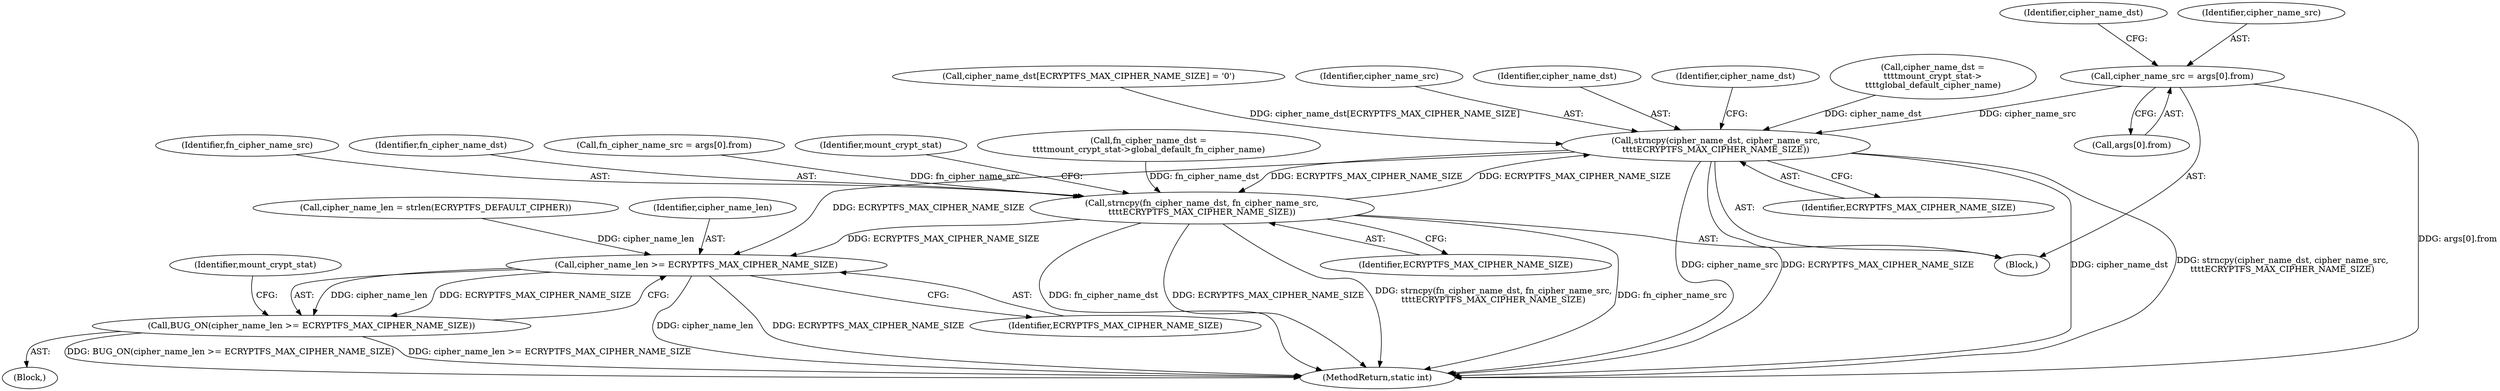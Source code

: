 digraph "0_linux_764355487ea220fdc2faf128d577d7f679b91f97_0@array" {
"1000214" [label="(Call,cipher_name_src = args[0].from)"];
"1000226" [label="(Call,strncpy(cipher_name_dst, cipher_name_src,\n\t\t\t\tECRYPTFS_MAX_CIPHER_NAME_SIZE))"];
"1000348" [label="(Call,strncpy(fn_cipher_name_dst, fn_cipher_name_src,\n\t\t\t\tECRYPTFS_MAX_CIPHER_NAME_SIZE))"];
"1000433" [label="(Call,cipher_name_len >= ECRYPTFS_MAX_CIPHER_NAME_SIZE)"];
"1000432" [label="(Call,BUG_ON(cipher_name_len >= ECRYPTFS_MAX_CIPHER_NAME_SIZE))"];
"1000434" [label="(Identifier,cipher_name_len)"];
"1000336" [label="(Call,fn_cipher_name_src = args[0].from)"];
"1000228" [label="(Identifier,cipher_name_src)"];
"1000227" [label="(Identifier,cipher_name_dst)"];
"1000438" [label="(Identifier,mount_crypt_stat)"];
"1000351" [label="(Identifier,ECRYPTFS_MAX_CIPHER_NAME_SIZE)"];
"1000229" [label="(Identifier,ECRYPTFS_MAX_CIPHER_NAME_SIZE)"];
"1000426" [label="(Block,)"];
"1000216" [label="(Call,args[0].from)"];
"1000226" [label="(Call,strncpy(cipher_name_dst, cipher_name_src,\n\t\t\t\tECRYPTFS_MAX_CIPHER_NAME_SIZE))"];
"1000432" [label="(Call,BUG_ON(cipher_name_len >= ECRYPTFS_MAX_CIPHER_NAME_SIZE))"];
"1000433" [label="(Call,cipher_name_len >= ECRYPTFS_MAX_CIPHER_NAME_SIZE)"];
"1000355" [label="(Identifier,mount_crypt_stat)"];
"1000560" [label="(MethodReturn,static int)"];
"1000348" [label="(Call,strncpy(fn_cipher_name_dst, fn_cipher_name_src,\n\t\t\t\tECRYPTFS_MAX_CIPHER_NAME_SIZE))"];
"1000435" [label="(Identifier,ECRYPTFS_MAX_CIPHER_NAME_SIZE)"];
"1000232" [label="(Identifier,cipher_name_dst)"];
"1000428" [label="(Call,cipher_name_len = strlen(ECRYPTFS_DEFAULT_CIPHER))"];
"1000222" [label="(Identifier,cipher_name_dst)"];
"1000221" [label="(Call,cipher_name_dst =\n\t\t\t\tmount_crypt_stat->\n\t\t\t\tglobal_default_cipher_name)"];
"1000215" [label="(Identifier,cipher_name_src)"];
"1000343" [label="(Call,fn_cipher_name_dst =\n\t\t\t\tmount_crypt_stat->global_default_fn_cipher_name)"];
"1000230" [label="(Call,cipher_name_dst[ECRYPTFS_MAX_CIPHER_NAME_SIZE] = '\0')"];
"1000350" [label="(Identifier,fn_cipher_name_src)"];
"1000349" [label="(Identifier,fn_cipher_name_dst)"];
"1000214" [label="(Call,cipher_name_src = args[0].from)"];
"1000188" [label="(Block,)"];
"1000214" -> "1000188"  [label="AST: "];
"1000214" -> "1000216"  [label="CFG: "];
"1000215" -> "1000214"  [label="AST: "];
"1000216" -> "1000214"  [label="AST: "];
"1000222" -> "1000214"  [label="CFG: "];
"1000214" -> "1000560"  [label="DDG: args[0].from"];
"1000214" -> "1000226"  [label="DDG: cipher_name_src"];
"1000226" -> "1000188"  [label="AST: "];
"1000226" -> "1000229"  [label="CFG: "];
"1000227" -> "1000226"  [label="AST: "];
"1000228" -> "1000226"  [label="AST: "];
"1000229" -> "1000226"  [label="AST: "];
"1000232" -> "1000226"  [label="CFG: "];
"1000226" -> "1000560"  [label="DDG: cipher_name_dst"];
"1000226" -> "1000560"  [label="DDG: strncpy(cipher_name_dst, cipher_name_src,\n\t\t\t\tECRYPTFS_MAX_CIPHER_NAME_SIZE)"];
"1000226" -> "1000560"  [label="DDG: cipher_name_src"];
"1000226" -> "1000560"  [label="DDG: ECRYPTFS_MAX_CIPHER_NAME_SIZE"];
"1000221" -> "1000226"  [label="DDG: cipher_name_dst"];
"1000230" -> "1000226"  [label="DDG: cipher_name_dst[ECRYPTFS_MAX_CIPHER_NAME_SIZE]"];
"1000348" -> "1000226"  [label="DDG: ECRYPTFS_MAX_CIPHER_NAME_SIZE"];
"1000226" -> "1000348"  [label="DDG: ECRYPTFS_MAX_CIPHER_NAME_SIZE"];
"1000226" -> "1000433"  [label="DDG: ECRYPTFS_MAX_CIPHER_NAME_SIZE"];
"1000348" -> "1000188"  [label="AST: "];
"1000348" -> "1000351"  [label="CFG: "];
"1000349" -> "1000348"  [label="AST: "];
"1000350" -> "1000348"  [label="AST: "];
"1000351" -> "1000348"  [label="AST: "];
"1000355" -> "1000348"  [label="CFG: "];
"1000348" -> "1000560"  [label="DDG: fn_cipher_name_dst"];
"1000348" -> "1000560"  [label="DDG: ECRYPTFS_MAX_CIPHER_NAME_SIZE"];
"1000348" -> "1000560"  [label="DDG: strncpy(fn_cipher_name_dst, fn_cipher_name_src,\n\t\t\t\tECRYPTFS_MAX_CIPHER_NAME_SIZE)"];
"1000348" -> "1000560"  [label="DDG: fn_cipher_name_src"];
"1000343" -> "1000348"  [label="DDG: fn_cipher_name_dst"];
"1000336" -> "1000348"  [label="DDG: fn_cipher_name_src"];
"1000348" -> "1000433"  [label="DDG: ECRYPTFS_MAX_CIPHER_NAME_SIZE"];
"1000433" -> "1000432"  [label="AST: "];
"1000433" -> "1000435"  [label="CFG: "];
"1000434" -> "1000433"  [label="AST: "];
"1000435" -> "1000433"  [label="AST: "];
"1000432" -> "1000433"  [label="CFG: "];
"1000433" -> "1000560"  [label="DDG: cipher_name_len"];
"1000433" -> "1000560"  [label="DDG: ECRYPTFS_MAX_CIPHER_NAME_SIZE"];
"1000433" -> "1000432"  [label="DDG: cipher_name_len"];
"1000433" -> "1000432"  [label="DDG: ECRYPTFS_MAX_CIPHER_NAME_SIZE"];
"1000428" -> "1000433"  [label="DDG: cipher_name_len"];
"1000432" -> "1000426"  [label="AST: "];
"1000438" -> "1000432"  [label="CFG: "];
"1000432" -> "1000560"  [label="DDG: BUG_ON(cipher_name_len >= ECRYPTFS_MAX_CIPHER_NAME_SIZE)"];
"1000432" -> "1000560"  [label="DDG: cipher_name_len >= ECRYPTFS_MAX_CIPHER_NAME_SIZE"];
}
